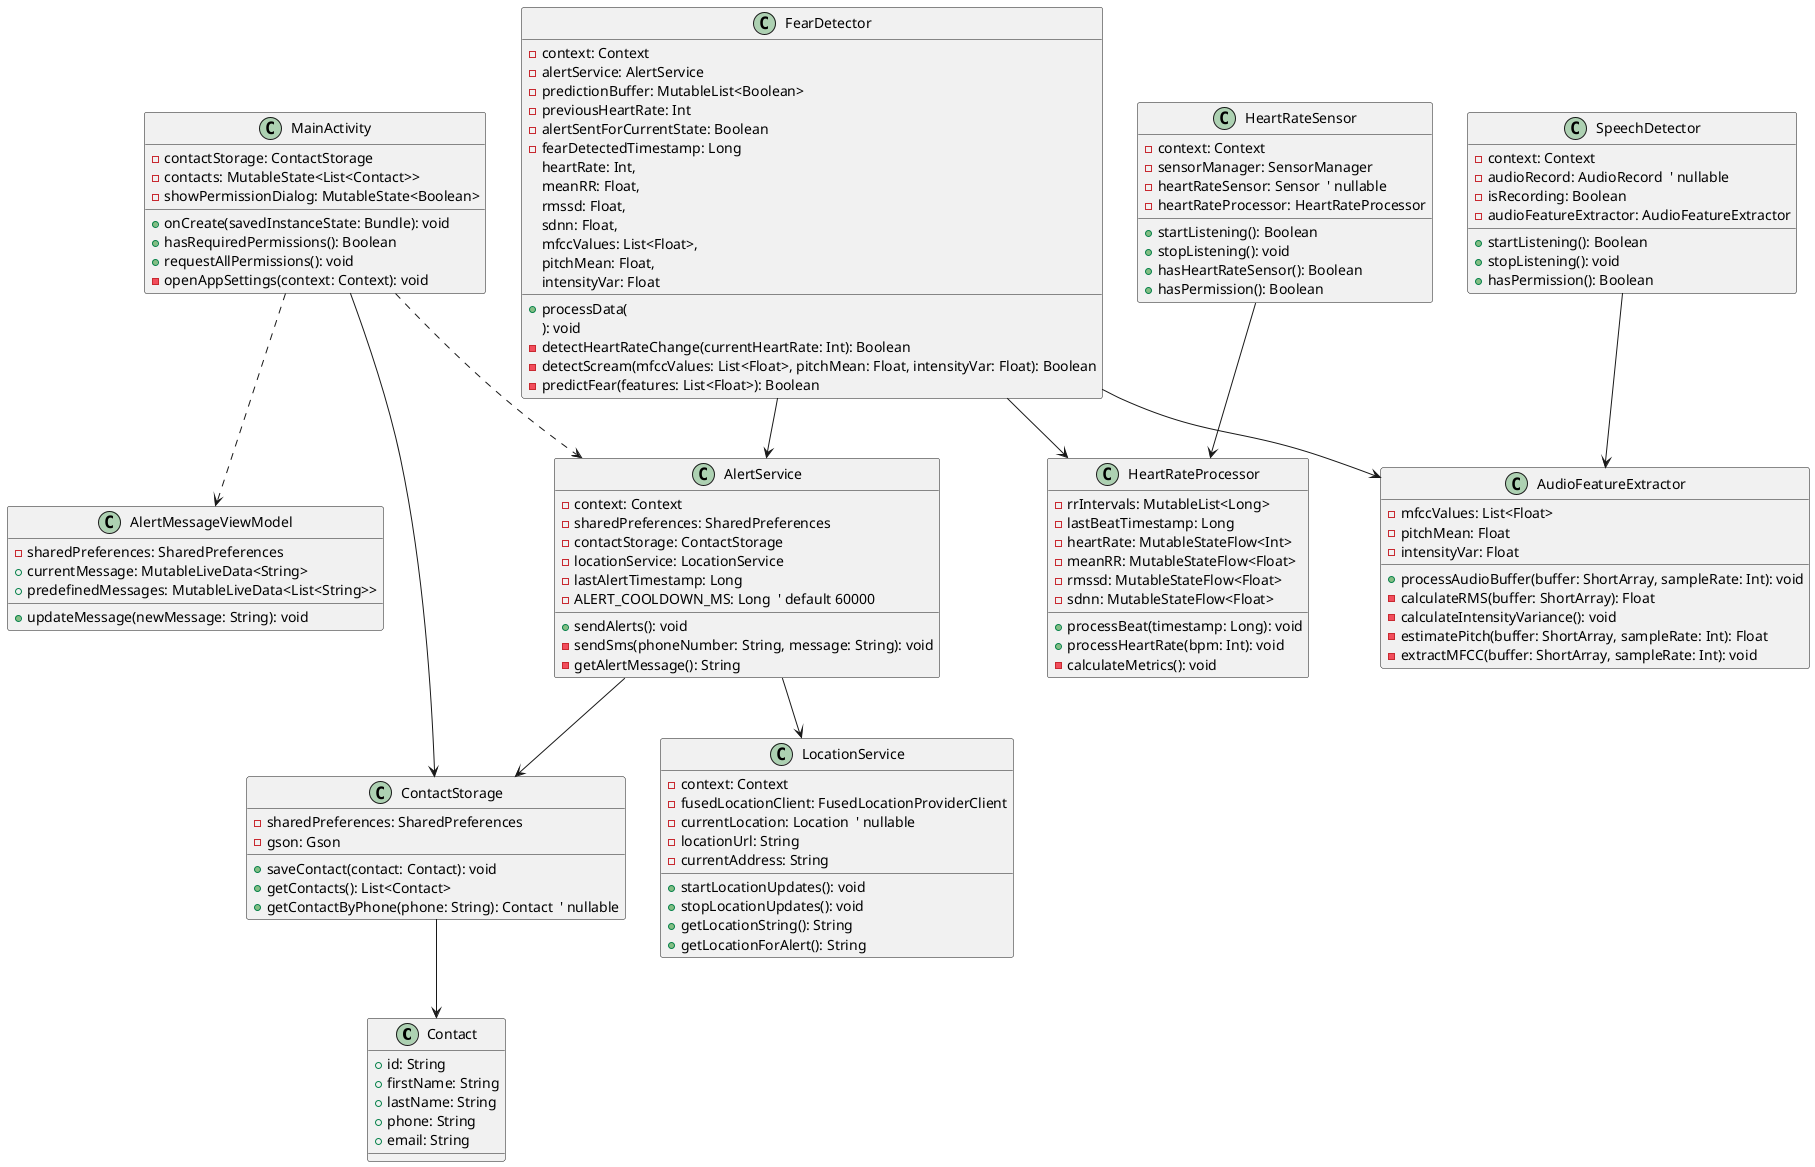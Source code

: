 @startuml
    class Contact {
        +id: String
        +firstName: String
        +lastName: String
        +phone: String
        +email: String
    }
    class ContactStorage {
        -sharedPreferences: SharedPreferences
        -gson: Gson
        +saveContact(contact: Contact): void
        +getContacts(): List<Contact>
        +getContactByPhone(phone: String): Contact  ' nullable
    }
    class MainActivity {
        -contactStorage: ContactStorage
        -contacts: MutableState<List<Contact>>
        -showPermissionDialog: MutableState<Boolean>
        +onCreate(savedInstanceState: Bundle): void
        +hasRequiredPermissions(): Boolean
        +requestAllPermissions(): void
        -openAppSettings(context: Context): void
    }
    class AlertMessageViewModel {
        -sharedPreferences: SharedPreferences
        +currentMessage: MutableLiveData<String>
        +predefinedMessages: MutableLiveData<List<String>>
        +updateMessage(newMessage: String): void
    }


    class AlertService {
        -context: Context
        -sharedPreferences: SharedPreferences
        -contactStorage: ContactStorage
        -locationService: LocationService
        -lastAlertTimestamp: Long
        -ALERT_COOLDOWN_MS: Long  ' default 60000
        +sendAlerts(): void
        -sendSms(phoneNumber: String, message: String): void
        -getAlertMessage(): String
    }


    class LocationService {
        -context: Context
        -fusedLocationClient: FusedLocationProviderClient
        -currentLocation: Location  ' nullable
        -locationUrl: String
        -currentAddress: String
        +startLocationUpdates(): void
        +stopLocationUpdates(): void
        +getLocationString(): String
        +getLocationForAlert(): String
    }


    class HeartRateSensor {
        -context: Context
        -sensorManager: SensorManager
        -heartRateSensor: Sensor  ' nullable
        -heartRateProcessor: HeartRateProcessor
        +startListening(): Boolean
        +stopListening(): void
        +hasHeartRateSensor(): Boolean
        +hasPermission(): Boolean
    }
    class HeartRateProcessor {
        -rrIntervals: MutableList<Long>
        -lastBeatTimestamp: Long
        -heartRate: MutableStateFlow<Int>
        -meanRR: MutableStateFlow<Float>
        -rmssd: MutableStateFlow<Float>
        -sdnn: MutableStateFlow<Float>
        +processBeat(timestamp: Long): void
        +processHeartRate(bpm: Int): void
        -calculateMetrics(): void
    }


    class SpeechDetector {
        -context: Context
        -audioRecord: AudioRecord  ' nullable
        -isRecording: Boolean
        -audioFeatureExtractor: AudioFeatureExtractor
        +startListening(): Boolean
        +stopListening(): void
        +hasPermission(): Boolean
    }
    class AudioFeatureExtractor {
        -mfccValues: List<Float>
        -pitchMean: Float
        -intensityVar: Float
        +processAudioBuffer(buffer: ShortArray, sampleRate: Int): void
        -calculateRMS(buffer: ShortArray): Float
        -calculateIntensityVariance(): void
        -estimatePitch(buffer: ShortArray, sampleRate: Int): Float
        -extractMFCC(buffer: ShortArray, sampleRate: Int): void
    }


    class FearDetector {
        -context: Context
        -alertService: AlertService
        -predictionBuffer: MutableList<Boolean>
        -previousHeartRate: Int
        -alertSentForCurrentState: Boolean
        -fearDetectedTimestamp: Long
        +processData(
            heartRate: Int,
            meanRR: Float,
            rmssd: Float,
            sdnn: Float,
            mfccValues: List<Float>,
            pitchMean: Float,
            intensityVar: Float
        ): void
        -detectHeartRateChange(currentHeartRate: Int): Boolean
        -detectScream(mfccValues: List<Float>, pitchMean: Float, intensityVar: Float): Boolean
        -predictFear(features: List<Float>): Boolean
    }


' Relationships
MainActivity --> ContactStorage
ContactStorage --> Contact
AlertService --> ContactStorage
AlertService --> LocationService
HeartRateSensor --> HeartRateProcessor
SpeechDetector --> AudioFeatureExtractor
FearDetector --> AlertService
FearDetector --> HeartRateProcessor
FearDetector --> AudioFeatureExtractor

' Dependencies
MainActivity ..> AlertMessageViewModel
MainActivity ..> AlertService

@enduml

